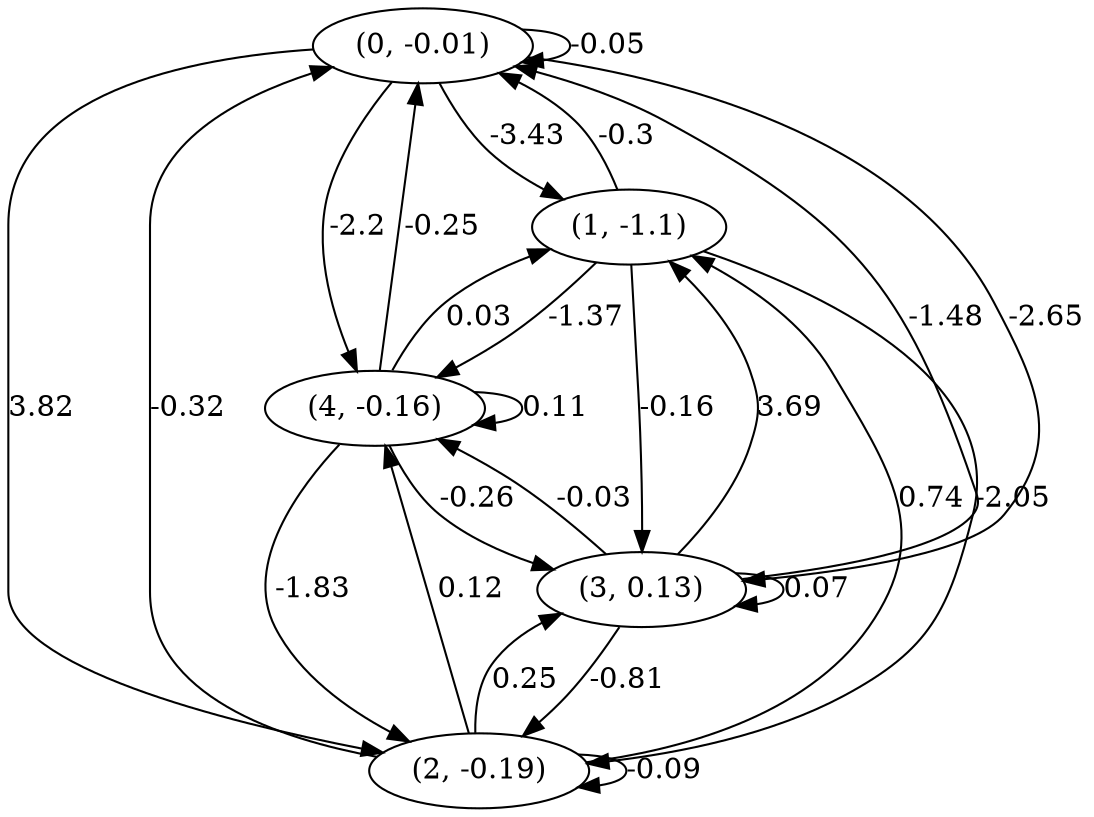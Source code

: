digraph {
    0 [ label = "(0, -0.01)" ]
    1 [ label = "(1, -1.1)" ]
    2 [ label = "(2, -0.19)" ]
    3 [ label = "(3, 0.13)" ]
    4 [ label = "(4, -0.16)" ]
    0 -> 0 [ label = "-0.05" ]
    2 -> 2 [ label = "-0.09" ]
    3 -> 3 [ label = "0.07" ]
    4 -> 4 [ label = "0.11" ]
    1 -> 0 [ label = "-0.3" ]
    2 -> 0 [ label = "-0.32" ]
    3 -> 0 [ label = "-1.48" ]
    4 -> 0 [ label = "-0.25" ]
    0 -> 1 [ label = "-3.43" ]
    2 -> 1 [ label = "0.74" ]
    3 -> 1 [ label = "3.69" ]
    4 -> 1 [ label = "0.03" ]
    0 -> 2 [ label = "3.82" ]
    1 -> 2 [ label = "-2.05" ]
    3 -> 2 [ label = "-0.81" ]
    4 -> 2 [ label = "-1.83" ]
    0 -> 3 [ label = "-2.65" ]
    1 -> 3 [ label = "-0.16" ]
    2 -> 3 [ label = "0.25" ]
    4 -> 3 [ label = "-0.26" ]
    0 -> 4 [ label = "-2.2" ]
    1 -> 4 [ label = "-1.37" ]
    2 -> 4 [ label = "0.12" ]
    3 -> 4 [ label = "-0.03" ]
}

